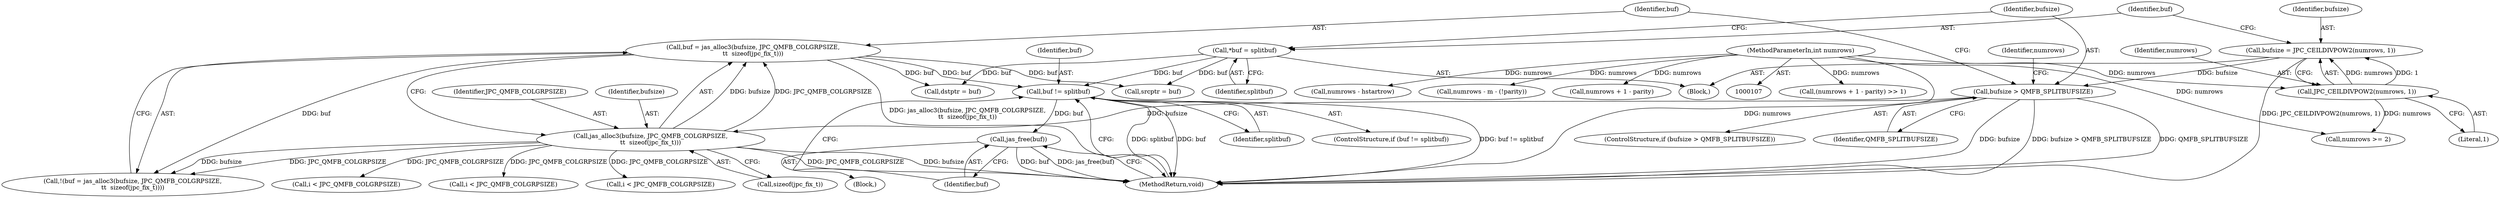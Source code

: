 digraph "0_jasper_4a59cfaf9ab3d48fca4a15c0d2674bf7138e3d1a_1@pointer" {
"1000341" [label="(Call,buf != splitbuf)"];
"1000139" [label="(Call,buf = jas_alloc3(bufsize, JPC_QMFB_COLGRPSIZE,\n\t\t  sizeof(jpc_fix_t)))"];
"1000141" [label="(Call,jas_alloc3(bufsize, JPC_QMFB_COLGRPSIZE,\n\t\t  sizeof(jpc_fix_t)))"];
"1000133" [label="(Call,bufsize > QMFB_SPLITBUFSIZE)"];
"1000114" [label="(Call,bufsize = JPC_CEILDIVPOW2(numrows, 1))"];
"1000116" [label="(Call,JPC_CEILDIVPOW2(numrows, 1))"];
"1000109" [label="(MethodParameterIn,int numrows)"];
"1000121" [label="(Call,*buf = splitbuf)"];
"1000345" [label="(Call,jas_free(buf))"];
"1000116" [label="(Call,JPC_CEILDIVPOW2(numrows, 1))"];
"1000343" [label="(Identifier,splitbuf)"];
"1000142" [label="(Identifier,bufsize)"];
"1000109" [label="(MethodParameterIn,int numrows)"];
"1000117" [label="(Identifier,numrows)"];
"1000138" [label="(Call,!(buf = jas_alloc3(bufsize, JPC_QMFB_COLGRPSIZE,\n\t\t  sizeof(jpc_fix_t))))"];
"1000244" [label="(Call,numrows - m - (!parity))"];
"1000199" [label="(Call,i < JPC_QMFB_COLGRPSIZE)"];
"1000170" [label="(Call,dstptr = buf)"];
"1000340" [label="(ControlStructure,if (buf != splitbuf))"];
"1000114" [label="(Call,bufsize = JPC_CEILDIVPOW2(numrows, 1))"];
"1000347" [label="(MethodReturn,void)"];
"1000297" [label="(Call,srcptr = buf)"];
"1000115" [label="(Identifier,bufsize)"];
"1000144" [label="(Call,sizeof(jpc_fix_t))"];
"1000266" [label="(Call,i < JPC_QMFB_COLGRPSIZE)"];
"1000133" [label="(Call,bufsize > QMFB_SPLITBUFSIZE)"];
"1000118" [label="(Literal,1)"];
"1000141" [label="(Call,jas_alloc3(bufsize, JPC_QMFB_COLGRPSIZE,\n\t\t  sizeof(jpc_fix_t)))"];
"1000319" [label="(Call,i < JPC_QMFB_COLGRPSIZE)"];
"1000135" [label="(Identifier,QMFB_SPLITBUFSIZE)"];
"1000123" [label="(Identifier,splitbuf)"];
"1000346" [label="(Identifier,buf)"];
"1000342" [label="(Identifier,buf)"];
"1000156" [label="(Call,numrows + 1 - parity)"];
"1000150" [label="(Identifier,numrows)"];
"1000345" [label="(Call,jas_free(buf))"];
"1000112" [label="(Block,)"];
"1000149" [label="(Call,numrows >= 2)"];
"1000344" [label="(Block,)"];
"1000341" [label="(Call,buf != splitbuf)"];
"1000134" [label="(Identifier,bufsize)"];
"1000121" [label="(Call,*buf = splitbuf)"];
"1000139" [label="(Call,buf = jas_alloc3(bufsize, JPC_QMFB_COLGRPSIZE,\n\t\t  sizeof(jpc_fix_t)))"];
"1000122" [label="(Identifier,buf)"];
"1000155" [label="(Call,(numrows + 1 - parity) >> 1)"];
"1000143" [label="(Identifier,JPC_QMFB_COLGRPSIZE)"];
"1000164" [label="(Call,numrows - hstartrow)"];
"1000132" [label="(ControlStructure,if (bufsize > QMFB_SPLITBUFSIZE))"];
"1000140" [label="(Identifier,buf)"];
"1000341" -> "1000340"  [label="AST: "];
"1000341" -> "1000343"  [label="CFG: "];
"1000342" -> "1000341"  [label="AST: "];
"1000343" -> "1000341"  [label="AST: "];
"1000346" -> "1000341"  [label="CFG: "];
"1000347" -> "1000341"  [label="CFG: "];
"1000341" -> "1000347"  [label="DDG: splitbuf"];
"1000341" -> "1000347"  [label="DDG: buf"];
"1000341" -> "1000347"  [label="DDG: buf != splitbuf"];
"1000139" -> "1000341"  [label="DDG: buf"];
"1000121" -> "1000341"  [label="DDG: buf"];
"1000341" -> "1000345"  [label="DDG: buf"];
"1000139" -> "1000138"  [label="AST: "];
"1000139" -> "1000141"  [label="CFG: "];
"1000140" -> "1000139"  [label="AST: "];
"1000141" -> "1000139"  [label="AST: "];
"1000138" -> "1000139"  [label="CFG: "];
"1000139" -> "1000347"  [label="DDG: jas_alloc3(bufsize, JPC_QMFB_COLGRPSIZE,\n\t\t  sizeof(jpc_fix_t))"];
"1000139" -> "1000138"  [label="DDG: buf"];
"1000141" -> "1000139"  [label="DDG: bufsize"];
"1000141" -> "1000139"  [label="DDG: JPC_QMFB_COLGRPSIZE"];
"1000139" -> "1000170"  [label="DDG: buf"];
"1000139" -> "1000297"  [label="DDG: buf"];
"1000141" -> "1000144"  [label="CFG: "];
"1000142" -> "1000141"  [label="AST: "];
"1000143" -> "1000141"  [label="AST: "];
"1000144" -> "1000141"  [label="AST: "];
"1000141" -> "1000347"  [label="DDG: bufsize"];
"1000141" -> "1000347"  [label="DDG: JPC_QMFB_COLGRPSIZE"];
"1000141" -> "1000138"  [label="DDG: bufsize"];
"1000141" -> "1000138"  [label="DDG: JPC_QMFB_COLGRPSIZE"];
"1000133" -> "1000141"  [label="DDG: bufsize"];
"1000141" -> "1000199"  [label="DDG: JPC_QMFB_COLGRPSIZE"];
"1000141" -> "1000266"  [label="DDG: JPC_QMFB_COLGRPSIZE"];
"1000141" -> "1000319"  [label="DDG: JPC_QMFB_COLGRPSIZE"];
"1000133" -> "1000132"  [label="AST: "];
"1000133" -> "1000135"  [label="CFG: "];
"1000134" -> "1000133"  [label="AST: "];
"1000135" -> "1000133"  [label="AST: "];
"1000140" -> "1000133"  [label="CFG: "];
"1000150" -> "1000133"  [label="CFG: "];
"1000133" -> "1000347"  [label="DDG: bufsize"];
"1000133" -> "1000347"  [label="DDG: bufsize > QMFB_SPLITBUFSIZE"];
"1000133" -> "1000347"  [label="DDG: QMFB_SPLITBUFSIZE"];
"1000114" -> "1000133"  [label="DDG: bufsize"];
"1000114" -> "1000112"  [label="AST: "];
"1000114" -> "1000116"  [label="CFG: "];
"1000115" -> "1000114"  [label="AST: "];
"1000116" -> "1000114"  [label="AST: "];
"1000122" -> "1000114"  [label="CFG: "];
"1000114" -> "1000347"  [label="DDG: JPC_CEILDIVPOW2(numrows, 1)"];
"1000116" -> "1000114"  [label="DDG: numrows"];
"1000116" -> "1000114"  [label="DDG: 1"];
"1000116" -> "1000118"  [label="CFG: "];
"1000117" -> "1000116"  [label="AST: "];
"1000118" -> "1000116"  [label="AST: "];
"1000109" -> "1000116"  [label="DDG: numrows"];
"1000116" -> "1000149"  [label="DDG: numrows"];
"1000109" -> "1000107"  [label="AST: "];
"1000109" -> "1000347"  [label="DDG: numrows"];
"1000109" -> "1000149"  [label="DDG: numrows"];
"1000109" -> "1000155"  [label="DDG: numrows"];
"1000109" -> "1000156"  [label="DDG: numrows"];
"1000109" -> "1000164"  [label="DDG: numrows"];
"1000109" -> "1000244"  [label="DDG: numrows"];
"1000121" -> "1000112"  [label="AST: "];
"1000121" -> "1000123"  [label="CFG: "];
"1000122" -> "1000121"  [label="AST: "];
"1000123" -> "1000121"  [label="AST: "];
"1000134" -> "1000121"  [label="CFG: "];
"1000121" -> "1000170"  [label="DDG: buf"];
"1000121" -> "1000297"  [label="DDG: buf"];
"1000345" -> "1000344"  [label="AST: "];
"1000345" -> "1000346"  [label="CFG: "];
"1000346" -> "1000345"  [label="AST: "];
"1000347" -> "1000345"  [label="CFG: "];
"1000345" -> "1000347"  [label="DDG: buf"];
"1000345" -> "1000347"  [label="DDG: jas_free(buf)"];
}
